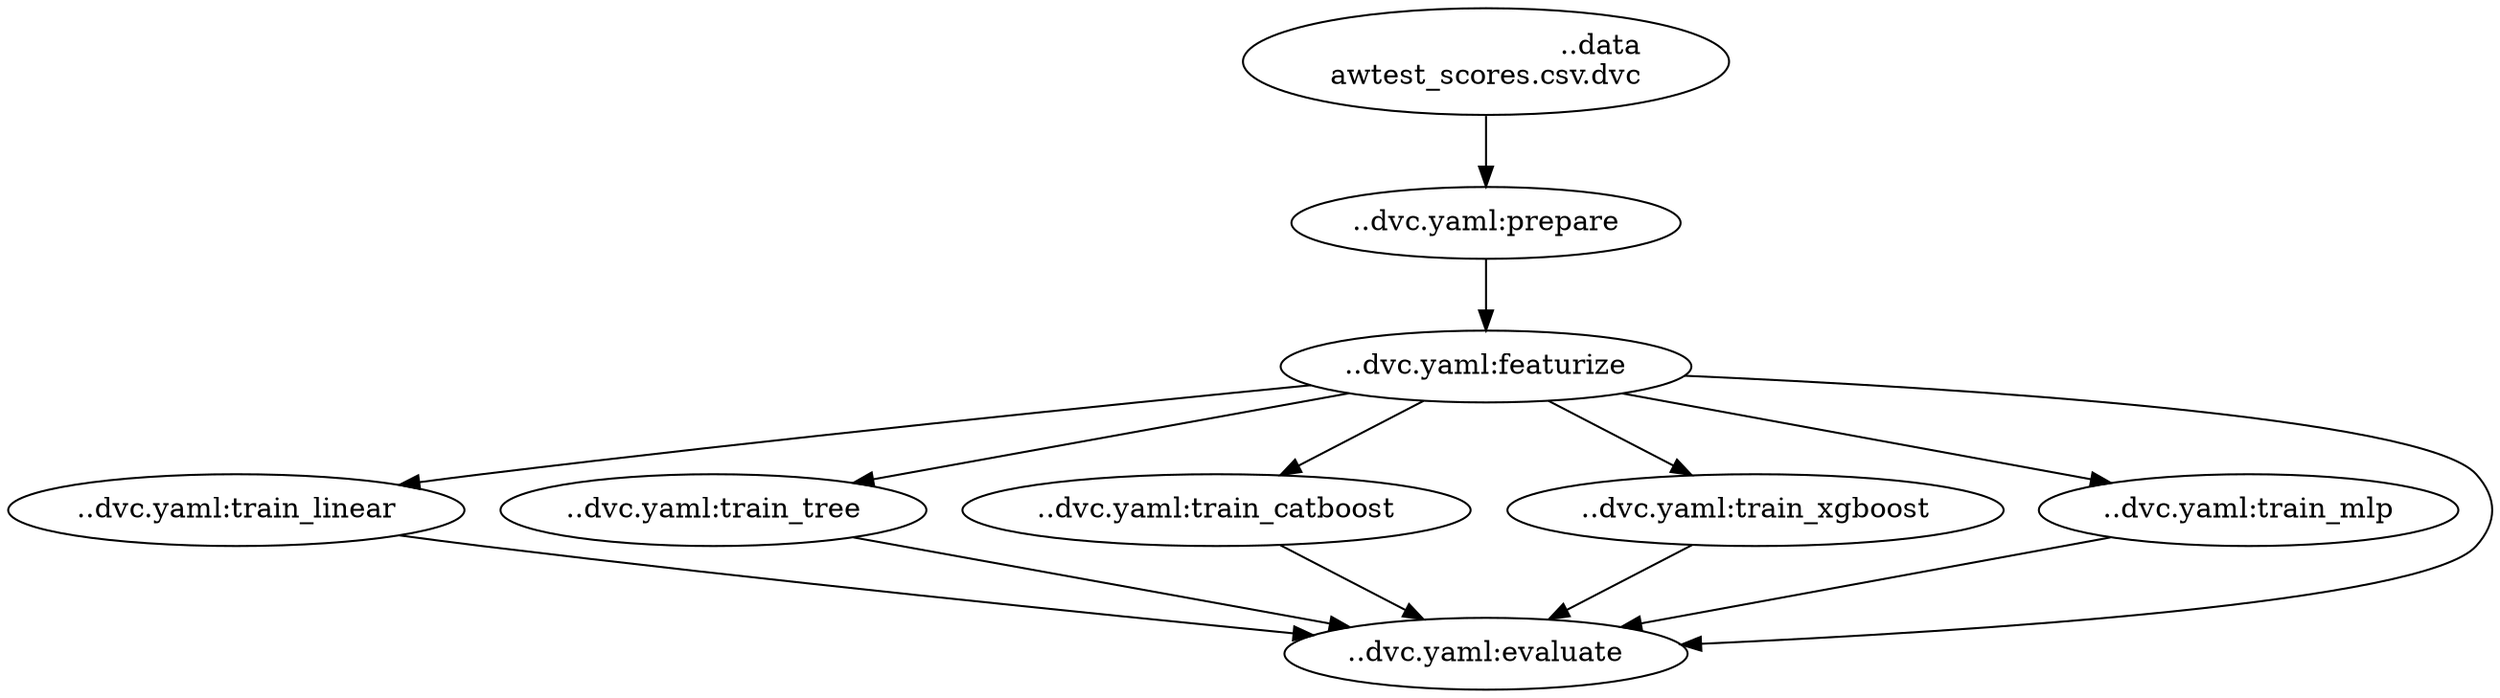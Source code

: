 strict digraph {
"..\dvc.yaml:prepare";
"..\dvc.yaml:featurize";
"..\dvc.yaml:train_linear";
"..\dvc.yaml:train_tree";
"..\dvc.yaml:train_catboost";
"..\dvc.yaml:train_xgboost";
"..\dvc.yaml:train_mlp";
"..\dvc.yaml:evaluate";
"..\data\raw\test_scores.csv.dvc";
"..\dvc.yaml:prepare" -> "..\dvc.yaml:featurize";
"..\dvc.yaml:featurize" -> "..\dvc.yaml:train_linear";
"..\dvc.yaml:featurize" -> "..\dvc.yaml:train_tree";
"..\dvc.yaml:featurize" -> "..\dvc.yaml:train_catboost";
"..\dvc.yaml:featurize" -> "..\dvc.yaml:train_xgboost";
"..\dvc.yaml:featurize" -> "..\dvc.yaml:train_mlp";
"..\dvc.yaml:featurize" -> "..\dvc.yaml:evaluate";
"..\dvc.yaml:train_linear" -> "..\dvc.yaml:evaluate";
"..\dvc.yaml:train_tree" -> "..\dvc.yaml:evaluate";
"..\dvc.yaml:train_catboost" -> "..\dvc.yaml:evaluate";
"..\dvc.yaml:train_xgboost" -> "..\dvc.yaml:evaluate";
"..\dvc.yaml:train_mlp" -> "..\dvc.yaml:evaluate";
"..\data\raw\test_scores.csv.dvc" -> "..\dvc.yaml:prepare";
}

